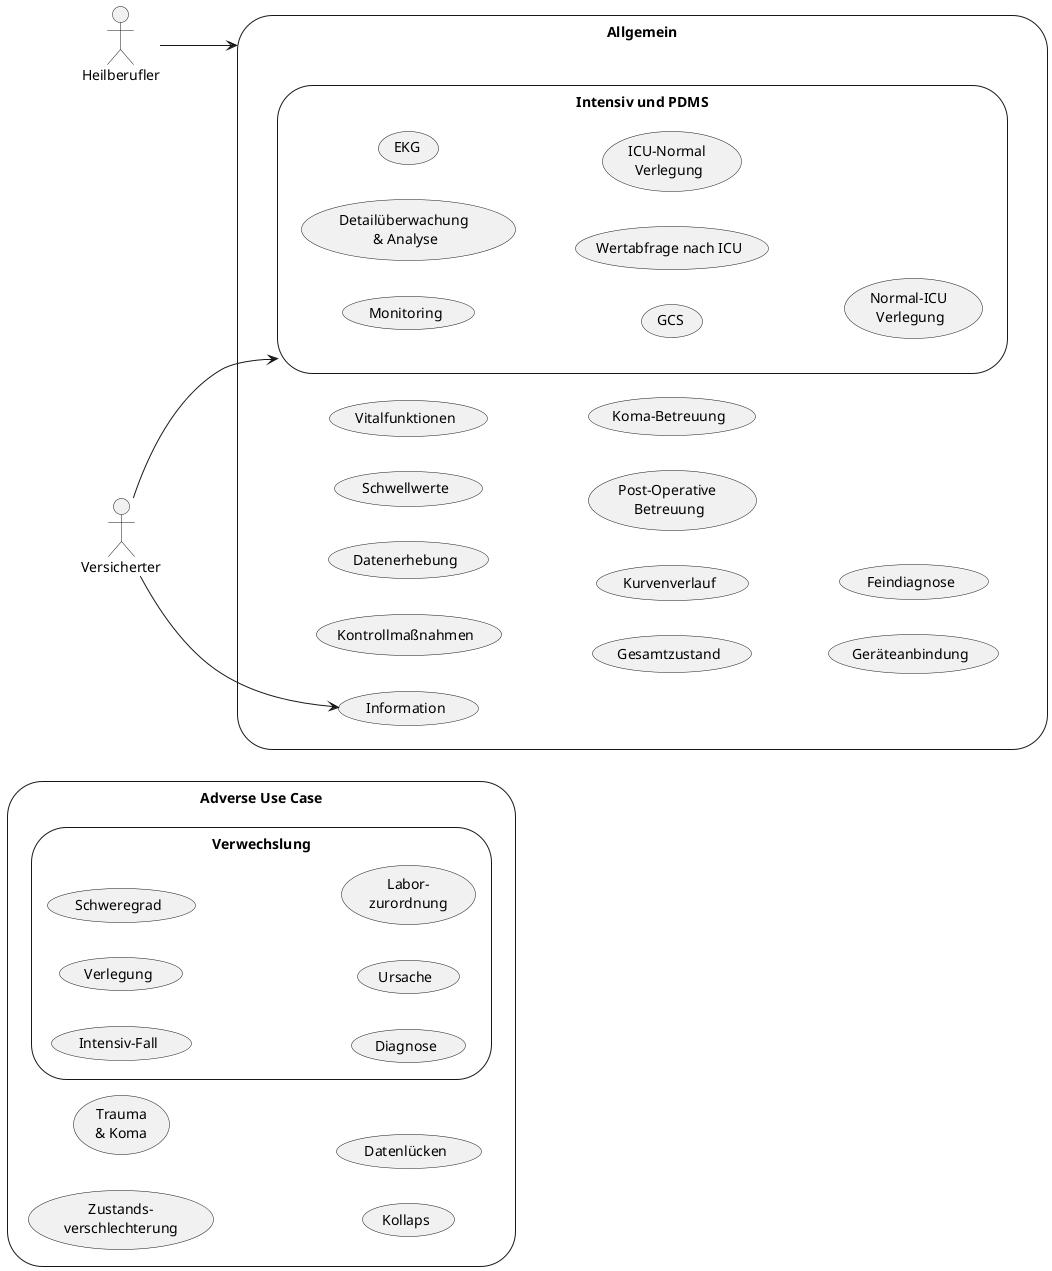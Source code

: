 
@startuml usecases
left to right direction
'skinparam packageStyle cloud
'skinparam linetype ortho

'actor :FHIR Repository: as DB << Application >>
actor :Heilberufler:
actor :Versicherter:
storage adverseUC as "Adverse Use Case" {
    storage (Verwechslung){
        (Intensiv-Fall)
        (Verlegung)
        (Schweregrad)
        (Diagnose)
        (Ursache)
        (Labor-\nzurordnung)
    }
    (Zustands-\nverschlechterung)
    (Trauma\n& Koma)
    (Kollaps)
    (Datenlücken)
}

storage gnrlUC as "Allgemein" {
    (Kontrollmaßnahmen)
    (Datenerhebung)
    (Information)
    (Schwellwerte)
    (Vitalfunktionen)
    (Gesamtzustand)
    (Kurvenverlauf)
    (Post-Operative \nBetreuung)
    (Koma-Betreuung)
    (Geräteanbindung)
    (Feindiagnose)
    storage pdmsUC as "Intensiv und PDMS"{
        (Monitoring) 
        (Detailüberwachung \n& Analyse)
        (EKG)
        (GCS)
        (Wertabfrage nach ICU)
        (ICU-Normal \nVerlegung)
        (Normal-ICU \nVerlegung)
    }
}

Heilberufler --> gnrlUC
Versicherter --> pdmsUC
Versicherter --> Information


'fncts --> adverseUC : mitigates
'fncts --> gnrlUC : enables
@enduml